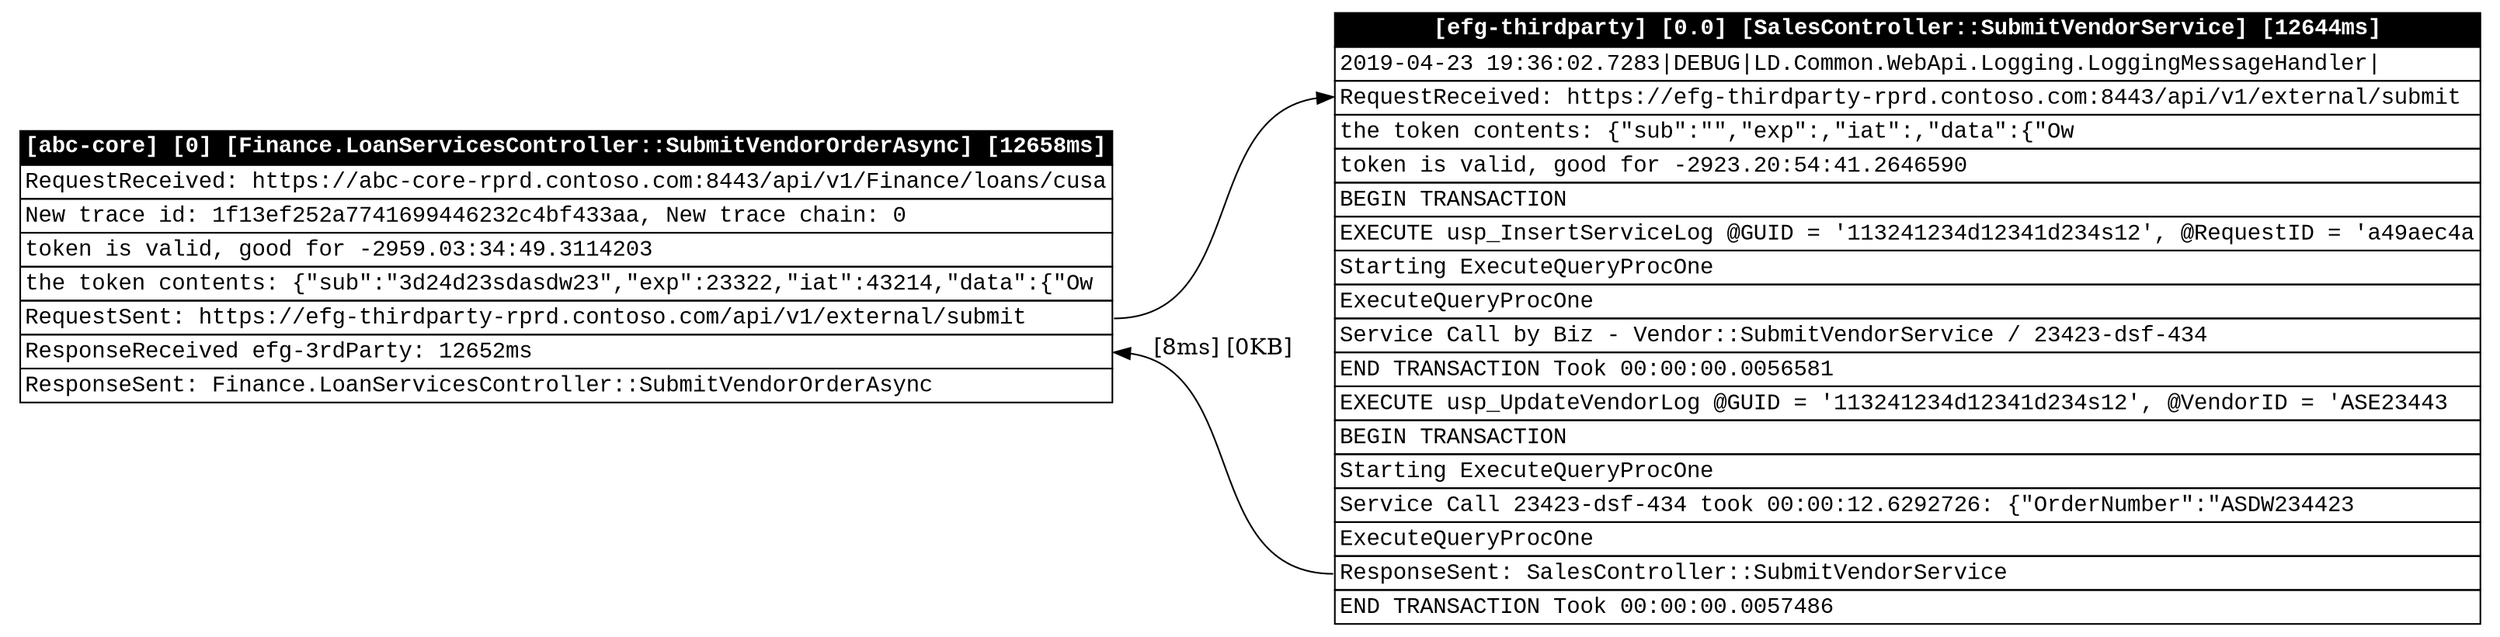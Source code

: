 digraph g {
    rankdir="LR";
    compound="true";
    "0" [label=<<TABLE CELLBORDER="1" BORDER="0" CELLSPACING="0"><TR><TD bgcolor="black" align="center"><font color="white"><B>[abc-core] [0] [Finance.LoanServicesController::SubmitVendorOrderAsync] [12658ms]</B></font></TD></TR><TR><TD PORT="afba226a9f1e54d3e93a9e8422edd79e8" ALIGN="LEFT">RequestReceived: https://abc-core-rprd.contoso.com:8443/api/v1/Finance/loans/cusa</TD></TR><TR><TD PORT="a5d88ef13311242f897b38bb98cad7e5d" ALIGN="LEFT">New trace id: 1f13ef252a7741699446232c4bf433aa, New trace chain: 0</TD></TR><TR><TD PORT="aae7bf93b51aa4bcb8fa85e1ff82f1e9e" ALIGN="LEFT">token is valid, good for -2959.03:34:49.3114203</TD></TR><TR><TD PORT="ae9783cb2db68492e8718b6bed9322fdf" ALIGN="LEFT">the token contents: {&quot;sub&quot;:&quot;3d24d23sdasdw23&quot;,&quot;exp&quot;:23322,&quot;iat&quot;:43214,&quot;data&quot;:{&quot;Ow</TD></TR><TR><TD PORT="a5839427a2ef04373a449f55444ae167a" ALIGN="LEFT">RequestSent: https://efg-thirdparty-rprd.contoso.com/api/v1/external/submit</TD></TR><TR><TD PORT="a98bb7bcd432a4a36bb9a9ffb3ab7696f" ALIGN="LEFT">ResponseReceived efg-3rdParty: 12652ms</TD></TR><TR><TD PORT="ad28069c667054782ab93fdecd6e10b9c" ALIGN="LEFT">ResponseSent: Finance.LoanServicesController::SubmitVendorOrderAsync</TD></TR></TABLE>>;fillcolor="white";shape="none";style="filled";penwidth="1";fontname="Courier New";]
    "0.0" [label=<<TABLE CELLBORDER="1" BORDER="0" CELLSPACING="0"><TR><TD bgcolor="black" align="center"><font color="white"><B>[efg-thirdparty] [0.0] [SalesController::SubmitVendorService] [12644ms]</B></font></TD></TR><TR><TD PORT="a42cc31a4fdd5485d9b9195585bb84f88" ALIGN="LEFT">2019-04-23 19:36:02.7283|DEBUG|LD.Common.WebApi.Logging.LoggingMessageHandler|</TD></TR><TR><TD PORT="ad0f536e443ce4aa0a75dc8140341d150" ALIGN="LEFT">RequestReceived: https://efg-thirdparty-rprd.contoso.com:8443/api/v1/external/submit</TD></TR><TR><TD PORT="a91728afdf37f49dca780c4162ce71711" ALIGN="LEFT">the token contents: {&quot;sub&quot;:&quot;&quot;,&quot;exp&quot;:,&quot;iat&quot;:,&quot;data&quot;:{&quot;Ow</TD></TR><TR><TD PORT="a382b1bdaa5e14524adc19fdb0bb78cb0" ALIGN="LEFT">token is valid, good for -2923.20:54:41.2646590</TD></TR><TR><TD PORT="ac8cd6534a41f474aa82e8f64fd4834f5" ALIGN="LEFT">BEGIN TRANSACTION</TD></TR><TR><TD PORT="a9e1936bb72014f24a27fd6074ec10e14" ALIGN="LEFT">EXECUTE usp_InsertServiceLog @GUID = &#39;113241234d12341d234s12&#39;, @RequestID = &#39;a49aec4a</TD></TR><TR><TD PORT="a8326225929f84ec5b3985bd1141728fe" ALIGN="LEFT">Starting ExecuteQueryProcOne</TD></TR><TR><TD PORT="ad1fe47c130eb44fe9fe21c4429c0d26f" ALIGN="LEFT">ExecuteQueryProcOne</TD></TR><TR><TD PORT="aedb661c19c594102acf73ae428be64c0" ALIGN="LEFT">Service Call by Biz - Vendor::SubmitVendorService / 23423-dsf-434 </TD></TR><TR><TD PORT="a9c30a92f89a14fe981da1e2cb8ff368a" ALIGN="LEFT">END TRANSACTION Took 00:00:00.0056581</TD></TR><TR><TD PORT="a5785285ae0834ff994a8d8395746fbd1" ALIGN="LEFT">EXECUTE usp_UpdateVendorLog @GUID = &#39;113241234d12341d234s12&#39;, @VendorID = &#39;ASE23443</TD></TR><TR><TD PORT="acdb40115470549cdbb015be7835b8c77" ALIGN="LEFT">BEGIN TRANSACTION</TD></TR><TR><TD PORT="ae2d79dcb917b4c2fa803325a3f65fa1c" ALIGN="LEFT">Starting ExecuteQueryProcOne</TD></TR><TR><TD PORT="ade1d692114ef4711a0ad3301ec441d0a" ALIGN="LEFT">Service Call 23423-dsf-434 took 00:00:12.6292726: {&quot;OrderNumber&quot;:&quot;ASDW234423</TD></TR><TR><TD PORT="a7a8c3ac843fb43879a257fef6a69d93c" ALIGN="LEFT">ExecuteQueryProcOne</TD></TR><TR><TD PORT="aee0889404faf4320901c007be2a7a047" ALIGN="LEFT">ResponseSent: SalesController::SubmitVendorService</TD></TR><TR><TD PORT="ac0c529a530a64a70a5681a4f0e174b77" ALIGN="LEFT">END TRANSACTION Took 00:00:00.0057486</TD></TR></TABLE>>;fillcolor="white";shape="none";style="filled";penwidth="1";fontname="Courier New";]
    "0":a5839427a2ef04373a449f55444ae167a->"0.0":ad0f536e443ce4aa0a75dc8140341d150 
    "0.0":aee0889404faf4320901c007be2a7a047->"0":a98bb7bcd432a4a36bb9a9ffb3ab7696f [label="[8ms] [0KB]";]
}

